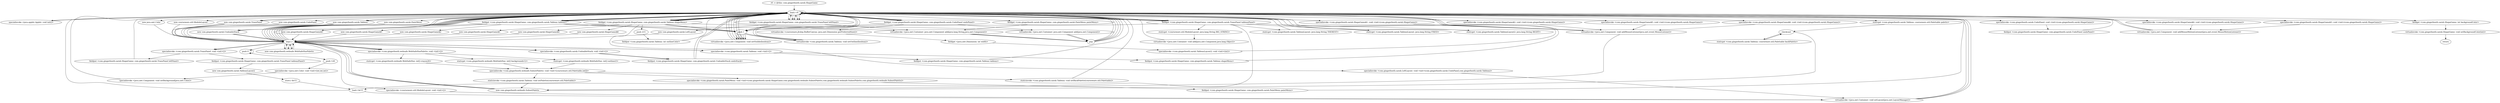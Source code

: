 digraph "" {
    "r0 := @this: com.gingerbooth.sarah.ShapeGame"
    "load.r r0"
    "r0 := @this: com.gingerbooth.sarah.ShapeGame"->"load.r r0";
    "specialinvoke <java.applet.Applet: void init()>"
    "load.r r0"->"specialinvoke <java.applet.Applet: void init()>";
    "specialinvoke <java.applet.Applet: void init()>"->"load.r r0";
    "new com.gingerbooth.sarah.UndoableStack"
    "load.r r0"->"new com.gingerbooth.sarah.UndoableStack";
    "dup1.r"
    "new com.gingerbooth.sarah.UndoableStack"->"dup1.r";
    "specialinvoke <com.gingerbooth.sarah.UndoableStack: void <init>()>"
    "dup1.r"->"specialinvoke <com.gingerbooth.sarah.UndoableStack: void <init>()>";
    "fieldput <com.gingerbooth.sarah.ShapeGame: com.gingerbooth.sarah.UndoableStack undoStack>"
    "specialinvoke <com.gingerbooth.sarah.UndoableStack: void <init>()>"->"fieldput <com.gingerbooth.sarah.ShapeGame: com.gingerbooth.sarah.UndoableStack undoStack>";
    "fieldput <com.gingerbooth.sarah.ShapeGame: com.gingerbooth.sarah.UndoableStack undoStack>"->"load.r r0";
    "new java.awt.Color"
    "load.r r0"->"new java.awt.Color";
    "new java.awt.Color"->"dup1.r";
    "push 0"
    "dup1.r"->"push 0";
    "push 0"->"push 0";
    "push 128"
    "push 0"->"push 128";
    "specialinvoke <java.awt.Color: void <init>(int,int,int)>"
    "push 128"->"specialinvoke <java.awt.Color: void <init>(int,int,int)>";
    "specialinvoke <java.awt.Component: void setBackground(java.awt.Color)>"
    "specialinvoke <java.awt.Color: void <init>(int,int,int)>"->"specialinvoke <java.awt.Component: void setBackground(java.awt.Color)>";
    "specialinvoke <java.awt.Component: void setBackground(java.awt.Color)>"->"load.r r0";
    "load.r r0"->"new com.gingerbooth.sarah.UndoableStack";
    "new com.gingerbooth.sarah.UndoableStack"->"dup1.r";
    "dup1.r"->"specialinvoke <com.gingerbooth.sarah.UndoableStack: void <init>()>";
    "specialinvoke <com.gingerbooth.sarah.UndoableStack: void <init>()>"->"fieldput <com.gingerbooth.sarah.ShapeGame: com.gingerbooth.sarah.UndoableStack undoStack>";
    "fieldput <com.gingerbooth.sarah.ShapeGame: com.gingerbooth.sarah.UndoableStack undoStack>"->"load.r r0";
    "new courseware.util.ModuleLayout"
    "load.r r0"->"new courseware.util.ModuleLayout";
    "new courseware.util.ModuleLayout"->"dup1.r";
    "specialinvoke <courseware.util.ModuleLayout: void <init>()>"
    "dup1.r"->"specialinvoke <courseware.util.ModuleLayout: void <init>()>";
    "virtualinvoke <java.awt.Container: void setLayout(java.awt.LayoutManager)>"
    "specialinvoke <courseware.util.ModuleLayout: void <init>()>"->"virtualinvoke <java.awt.Container: void setLayout(java.awt.LayoutManager)>";
    "virtualinvoke <java.awt.Container: void setLayout(java.awt.LayoutManager)>"->"load.r r0";
    "new com.gingerbooth.sarah.TransPanel"
    "load.r r0"->"new com.gingerbooth.sarah.TransPanel";
    "new com.gingerbooth.sarah.TransPanel"->"dup1.r";
    "specialinvoke <com.gingerbooth.sarah.TransPanel: void <init>()>"
    "dup1.r"->"specialinvoke <com.gingerbooth.sarah.TransPanel: void <init>()>";
    "fieldput <com.gingerbooth.sarah.ShapeGame: com.gingerbooth.sarah.TransPanel leftPanel>"
    "specialinvoke <com.gingerbooth.sarah.TransPanel: void <init>()>"->"fieldput <com.gingerbooth.sarah.ShapeGame: com.gingerbooth.sarah.TransPanel leftPanel>";
    "fieldput <com.gingerbooth.sarah.ShapeGame: com.gingerbooth.sarah.TransPanel leftPanel>"->"load.r r0";
    "new com.gingerbooth.sarah.UndoPanel"
    "load.r r0"->"new com.gingerbooth.sarah.UndoPanel";
    "new com.gingerbooth.sarah.UndoPanel"->"dup1.r";
    "dup1.r"->"load.r r0";
    "specialinvoke <com.gingerbooth.sarah.UndoPanel: void <init>(com.gingerbooth.sarah.ShapeGame)>"
    "load.r r0"->"specialinvoke <com.gingerbooth.sarah.UndoPanel: void <init>(com.gingerbooth.sarah.ShapeGame)>";
    "fieldput <com.gingerbooth.sarah.ShapeGame: com.gingerbooth.sarah.UndoPanel undoPanel>"
    "specialinvoke <com.gingerbooth.sarah.UndoPanel: void <init>(com.gingerbooth.sarah.ShapeGame)>"->"fieldput <com.gingerbooth.sarah.ShapeGame: com.gingerbooth.sarah.UndoPanel undoPanel>";
    "fieldput <com.gingerbooth.sarah.ShapeGame: com.gingerbooth.sarah.UndoPanel undoPanel>"->"load.r r0";
    "fieldget <com.gingerbooth.sarah.ShapeGame: com.gingerbooth.sarah.UndoPanel undoPanel>"
    "load.r r0"->"fieldget <com.gingerbooth.sarah.ShapeGame: com.gingerbooth.sarah.UndoPanel undoPanel>";
    "push 1"
    "fieldget <com.gingerbooth.sarah.ShapeGame: com.gingerbooth.sarah.UndoPanel undoPanel>"->"push 1";
    "virtualinvoke <java.awt.Component: void setVisible(boolean)>"
    "push 1"->"virtualinvoke <java.awt.Component: void setVisible(boolean)>";
    "virtualinvoke <java.awt.Component: void setVisible(boolean)>"->"load.r r0";
    "fieldget <com.gingerbooth.sarah.ShapeGame: com.gingerbooth.sarah.TransPanel leftPanel>"
    "load.r r0"->"fieldget <com.gingerbooth.sarah.ShapeGame: com.gingerbooth.sarah.TransPanel leftPanel>";
    "fieldget <com.gingerbooth.sarah.ShapeGame: com.gingerbooth.sarah.TransPanel leftPanel>"->"load.r r0";
    "load.r r0"->"fieldget <com.gingerbooth.sarah.ShapeGame: com.gingerbooth.sarah.UndoPanel undoPanel>";
    "virtualinvoke <java.awt.Container: java.awt.Component add(java.awt.Component)>"
    "fieldget <com.gingerbooth.sarah.ShapeGame: com.gingerbooth.sarah.UndoPanel undoPanel>"->"virtualinvoke <java.awt.Container: java.awt.Component add(java.awt.Component)>";
    "pop"
    "virtualinvoke <java.awt.Container: java.awt.Component add(java.awt.Component)>"->"pop";
    "pop"->"load.r r0";
    "load.r r0"->"fieldget <com.gingerbooth.sarah.ShapeGame: com.gingerbooth.sarah.TransPanel leftPanel>";
    "fieldget <com.gingerbooth.sarah.ShapeGame: com.gingerbooth.sarah.TransPanel leftPanel>"->"push 1";
    "push 1"->"virtualinvoke <java.awt.Component: void setVisible(boolean)>";
    "virtualinvoke <java.awt.Component: void setVisible(boolean)>"->"load.r r0";
    "load.r r0"->"new com.gingerbooth.sarah.TransPanel";
    "new com.gingerbooth.sarah.TransPanel"->"dup1.r";
    "dup1.r"->"specialinvoke <com.gingerbooth.sarah.TransPanel: void <init>()>";
    "fieldput <com.gingerbooth.sarah.ShapeGame: com.gingerbooth.sarah.TransPanel tableauPanel>"
    "specialinvoke <com.gingerbooth.sarah.TransPanel: void <init>()>"->"fieldput <com.gingerbooth.sarah.ShapeGame: com.gingerbooth.sarah.TransPanel tableauPanel>";
    "new com.gingerbooth.sarah.TableauLayout2"
    "fieldput <com.gingerbooth.sarah.ShapeGame: com.gingerbooth.sarah.TransPanel tableauPanel>"->"new com.gingerbooth.sarah.TableauLayout2";
    "store.r $r15"
    "new com.gingerbooth.sarah.TableauLayout2"->"store.r $r15";
    "load.r $r15"
    "store.r $r15"->"load.r $r15";
    "load.r $r15"->"load.r r0";
    "load.r r0"->"fieldget <com.gingerbooth.sarah.ShapeGame: com.gingerbooth.sarah.UndoPanel undoPanel>";
    "virtualinvoke <courseware.jfcdep.BufferCanvas: java.awt.Dimension getPreferredSize()>"
    "fieldget <com.gingerbooth.sarah.ShapeGame: com.gingerbooth.sarah.UndoPanel undoPanel>"->"virtualinvoke <courseware.jfcdep.BufferCanvas: java.awt.Dimension getPreferredSize()>";
    "fieldget <java.awt.Dimension: int width>"
    "virtualinvoke <courseware.jfcdep.BufferCanvas: java.awt.Dimension getPreferredSize()>"->"fieldget <java.awt.Dimension: int width>";
    "specialinvoke <com.gingerbooth.sarah.TableauLayout2: void <init>(int)>"
    "fieldget <java.awt.Dimension: int width>"->"specialinvoke <com.gingerbooth.sarah.TableauLayout2: void <init>(int)>";
    "specialinvoke <com.gingerbooth.sarah.TableauLayout2: void <init>(int)>"->"load.r r0";
    "fieldget <com.gingerbooth.sarah.ShapeGame: com.gingerbooth.sarah.TransPanel tableauPanel>"
    "load.r r0"->"fieldget <com.gingerbooth.sarah.ShapeGame: com.gingerbooth.sarah.TransPanel tableauPanel>";
    "fieldget <com.gingerbooth.sarah.ShapeGame: com.gingerbooth.sarah.TransPanel tableauPanel>"->"load.r $r15";
    "load.r $r15"->"virtualinvoke <java.awt.Container: void setLayout(java.awt.LayoutManager)>";
    "virtualinvoke <java.awt.Container: void setLayout(java.awt.LayoutManager)>"->"load.r r0";
    "load.r r0"->"load.r r0";
    "load.r r0"->"fieldget <com.gingerbooth.sarah.ShapeGame: com.gingerbooth.sarah.TransPanel tableauPanel>";
    "staticget <courseware.util.ModuleLayout: java.lang.String BIG_STRING>"
    "fieldget <com.gingerbooth.sarah.ShapeGame: com.gingerbooth.sarah.TransPanel tableauPanel>"->"staticget <courseware.util.ModuleLayout: java.lang.String BIG_STRING>";
    "virtualinvoke <java.awt.Container: void add(java.awt.Component,java.lang.Object)>"
    "staticget <courseware.util.ModuleLayout: java.lang.String BIG_STRING>"->"virtualinvoke <java.awt.Container: void add(java.awt.Component,java.lang.Object)>";
    "virtualinvoke <java.awt.Container: void add(java.awt.Component,java.lang.Object)>"->"load.r r0";
    "new com.gingerbooth.sarah.Tableau"
    "load.r r0"->"new com.gingerbooth.sarah.Tableau";
    "new com.gingerbooth.sarah.Tableau"->"dup1.r";
    "specialinvoke <com.gingerbooth.sarah.Tableau: void <init>()>"
    "dup1.r"->"specialinvoke <com.gingerbooth.sarah.Tableau: void <init>()>";
    "fieldput <com.gingerbooth.sarah.ShapeGame: com.gingerbooth.sarah.Tableau tableau>"
    "specialinvoke <com.gingerbooth.sarah.Tableau: void <init>()>"->"fieldput <com.gingerbooth.sarah.ShapeGame: com.gingerbooth.sarah.Tableau tableau>";
    "fieldput <com.gingerbooth.sarah.ShapeGame: com.gingerbooth.sarah.Tableau tableau>"->"load.r r0";
    "fieldget <com.gingerbooth.sarah.ShapeGame: com.gingerbooth.sarah.Tableau tableau>"
    "load.r r0"->"fieldget <com.gingerbooth.sarah.ShapeGame: com.gingerbooth.sarah.Tableau tableau>";
    "fieldget <com.gingerbooth.sarah.ShapeGame: com.gingerbooth.sarah.Tableau tableau>"->"push 1";
    "virtualinvoke <com.gingerbooth.sarah.Tableau: void setOutline(boolean)>"
    "push 1"->"virtualinvoke <com.gingerbooth.sarah.Tableau: void setOutline(boolean)>";
    "virtualinvoke <com.gingerbooth.sarah.Tableau: void setOutline(boolean)>"->"load.r r0";
    "load.r r0"->"fieldget <com.gingerbooth.sarah.ShapeGame: com.gingerbooth.sarah.Tableau tableau>";
    "fieldget <com.gingerbooth.sarah.ShapeGame: com.gingerbooth.sarah.Tableau tableau>"->"push 1";
    "push 1"->"virtualinvoke <java.awt.Component: void setVisible(boolean)>";
    "virtualinvoke <java.awt.Component: void setVisible(boolean)>"->"load.r r0";
    "load.r r0"->"fieldget <com.gingerbooth.sarah.ShapeGame: com.gingerbooth.sarah.TransPanel tableauPanel>";
    "staticget <com.gingerbooth.sarah.TableauLayout: java.lang.String THEREST>"
    "fieldget <com.gingerbooth.sarah.ShapeGame: com.gingerbooth.sarah.TransPanel tableauPanel>"->"staticget <com.gingerbooth.sarah.TableauLayout: java.lang.String THEREST>";
    "staticget <com.gingerbooth.sarah.TableauLayout: java.lang.String THEREST>"->"load.r r0";
    "load.r r0"->"fieldget <com.gingerbooth.sarah.ShapeGame: com.gingerbooth.sarah.Tableau tableau>";
    "virtualinvoke <java.awt.Container: java.awt.Component add(java.lang.String,java.awt.Component)>"
    "fieldget <com.gingerbooth.sarah.ShapeGame: com.gingerbooth.sarah.Tableau tableau>"->"virtualinvoke <java.awt.Container: java.awt.Component add(java.lang.String,java.awt.Component)>";
    "virtualinvoke <java.awt.Container: java.awt.Component add(java.lang.String,java.awt.Component)>"->"pop";
    "pop"->"load.r r0";
    "load.r r0"->"new com.gingerbooth.sarah.Tableau";
    "new com.gingerbooth.sarah.Tableau"->"dup1.r";
    "dup1.r"->"specialinvoke <com.gingerbooth.sarah.Tableau: void <init>()>";
    "fieldput <com.gingerbooth.sarah.ShapeGame: com.gingerbooth.sarah.Tableau shapeMenu>"
    "specialinvoke <com.gingerbooth.sarah.Tableau: void <init>()>"->"fieldput <com.gingerbooth.sarah.ShapeGame: com.gingerbooth.sarah.Tableau shapeMenu>";
    "fieldput <com.gingerbooth.sarah.ShapeGame: com.gingerbooth.sarah.Tableau shapeMenu>"->"load.r r0";
    "fieldget <com.gingerbooth.sarah.ShapeGame: com.gingerbooth.sarah.Tableau shapeMenu>"
    "load.r r0"->"fieldget <com.gingerbooth.sarah.ShapeGame: com.gingerbooth.sarah.Tableau shapeMenu>";
    "fieldget <com.gingerbooth.sarah.ShapeGame: com.gingerbooth.sarah.Tableau shapeMenu>"->"push 1";
    "push 1"->"virtualinvoke <com.gingerbooth.sarah.Tableau: void setOutline(boolean)>";
    "virtualinvoke <com.gingerbooth.sarah.Tableau: void setOutline(boolean)>"->"load.r r0";
    "load.r r0"->"fieldget <com.gingerbooth.sarah.ShapeGame: com.gingerbooth.sarah.Tableau shapeMenu>";
    "push 215"
    "fieldget <com.gingerbooth.sarah.ShapeGame: com.gingerbooth.sarah.Tableau shapeMenu>"->"push 215";
    "fieldput <com.gingerbooth.sarah.Tableau: int outlineColor>"
    "push 215"->"fieldput <com.gingerbooth.sarah.Tableau: int outlineColor>";
    "fieldput <com.gingerbooth.sarah.Tableau: int outlineColor>"->"load.r r0";
    "load.r r0"->"fieldget <com.gingerbooth.sarah.ShapeGame: com.gingerbooth.sarah.Tableau shapeMenu>";
    "fieldget <com.gingerbooth.sarah.ShapeGame: com.gingerbooth.sarah.Tableau shapeMenu>"->"push 1";
    "push 1"->"virtualinvoke <java.awt.Component: void setVisible(boolean)>";
    "virtualinvoke <java.awt.Component: void setVisible(boolean)>"->"load.r r0";
    "load.r r0"->"fieldget <com.gingerbooth.sarah.ShapeGame: com.gingerbooth.sarah.TransPanel leftPanel>";
    "fieldget <com.gingerbooth.sarah.ShapeGame: com.gingerbooth.sarah.TransPanel leftPanel>"->"load.r r0";
    "load.r r0"->"fieldget <com.gingerbooth.sarah.ShapeGame: com.gingerbooth.sarah.Tableau shapeMenu>";
    "fieldget <com.gingerbooth.sarah.ShapeGame: com.gingerbooth.sarah.Tableau shapeMenu>"->"virtualinvoke <java.awt.Container: java.awt.Component add(java.awt.Component)>";
    "virtualinvoke <java.awt.Container: java.awt.Component add(java.awt.Component)>"->"pop";
    "pop"->"load.r r0";
    "load.r r0"->"fieldget <com.gingerbooth.sarah.ShapeGame: com.gingerbooth.sarah.TransPanel leftPanel>";
    "new com.gingerbooth.sarah.LeftLayout"
    "fieldget <com.gingerbooth.sarah.ShapeGame: com.gingerbooth.sarah.TransPanel leftPanel>"->"new com.gingerbooth.sarah.LeftLayout";
    "new com.gingerbooth.sarah.LeftLayout"->"dup1.r";
    "dup1.r"->"load.r r0";
    "load.r r0"->"fieldget <com.gingerbooth.sarah.ShapeGame: com.gingerbooth.sarah.UndoPanel undoPanel>";
    "fieldget <com.gingerbooth.sarah.ShapeGame: com.gingerbooth.sarah.UndoPanel undoPanel>"->"load.r r0";
    "load.r r0"->"fieldget <com.gingerbooth.sarah.ShapeGame: com.gingerbooth.sarah.Tableau shapeMenu>";
    "specialinvoke <com.gingerbooth.sarah.LeftLayout: void <init>(com.gingerbooth.sarah.UndoPanel,com.gingerbooth.sarah.Tableau)>"
    "fieldget <com.gingerbooth.sarah.ShapeGame: com.gingerbooth.sarah.Tableau shapeMenu>"->"specialinvoke <com.gingerbooth.sarah.LeftLayout: void <init>(com.gingerbooth.sarah.UndoPanel,com.gingerbooth.sarah.Tableau)>";
    "specialinvoke <com.gingerbooth.sarah.LeftLayout: void <init>(com.gingerbooth.sarah.UndoPanel,com.gingerbooth.sarah.Tableau)>"->"virtualinvoke <java.awt.Container: void setLayout(java.awt.LayoutManager)>";
    "virtualinvoke <java.awt.Container: void setLayout(java.awt.LayoutManager)>"->"load.r r0";
    "load.r r0"->"fieldget <com.gingerbooth.sarah.ShapeGame: com.gingerbooth.sarah.TransPanel tableauPanel>";
    "staticget <com.gingerbooth.sarah.TableauLayout: java.lang.String FIXED>"
    "fieldget <com.gingerbooth.sarah.ShapeGame: com.gingerbooth.sarah.TransPanel tableauPanel>"->"staticget <com.gingerbooth.sarah.TableauLayout: java.lang.String FIXED>";
    "staticget <com.gingerbooth.sarah.TableauLayout: java.lang.String FIXED>"->"load.r r0";
    "load.r r0"->"fieldget <com.gingerbooth.sarah.ShapeGame: com.gingerbooth.sarah.TransPanel leftPanel>";
    "fieldget <com.gingerbooth.sarah.ShapeGame: com.gingerbooth.sarah.TransPanel leftPanel>"->"virtualinvoke <java.awt.Container: java.awt.Component add(java.lang.String,java.awt.Component)>";
    "virtualinvoke <java.awt.Container: java.awt.Component add(java.lang.String,java.awt.Component)>"->"pop";
    "pop"->"load.r r0";
    "load.r r0"->"fieldget <com.gingerbooth.sarah.ShapeGame: com.gingerbooth.sarah.TransPanel tableauPanel>";
    "fieldget <com.gingerbooth.sarah.ShapeGame: com.gingerbooth.sarah.TransPanel tableauPanel>"->"push 1";
    "push 1"->"virtualinvoke <java.awt.Component: void setVisible(boolean)>";
    "virtualinvoke <java.awt.Component: void setVisible(boolean)>"->"load.r r0";
    "load.r r0"->"push 1";
    "push 1"->"virtualinvoke <java.awt.Component: void setVisible(boolean)>";
    "virtualinvoke <java.awt.Component: void setVisible(boolean)>"->"load.r r0";
    "load.r r0"->"fieldget <com.gingerbooth.sarah.ShapeGame: com.gingerbooth.sarah.Tableau shapeMenu>";
    "new com.gingerbooth.sarah.ShapeGame$1"
    "fieldget <com.gingerbooth.sarah.ShapeGame: com.gingerbooth.sarah.Tableau shapeMenu>"->"new com.gingerbooth.sarah.ShapeGame$1";
    "new com.gingerbooth.sarah.ShapeGame$1"->"dup1.r";
    "dup1.r"->"load.r r0";
    "specialinvoke <com.gingerbooth.sarah.ShapeGame$1: void <init>(com.gingerbooth.sarah.ShapeGame)>"
    "load.r r0"->"specialinvoke <com.gingerbooth.sarah.ShapeGame$1: void <init>(com.gingerbooth.sarah.ShapeGame)>";
    "virtualinvoke <java.awt.Component: void addMouseListener(java.awt.event.MouseListener)>"
    "specialinvoke <com.gingerbooth.sarah.ShapeGame$1: void <init>(com.gingerbooth.sarah.ShapeGame)>"->"virtualinvoke <java.awt.Component: void addMouseListener(java.awt.event.MouseListener)>";
    "virtualinvoke <java.awt.Component: void addMouseListener(java.awt.event.MouseListener)>"->"load.r r0";
    "load.r r0"->"fieldget <com.gingerbooth.sarah.ShapeGame: com.gingerbooth.sarah.Tableau tableau>";
    "new com.gingerbooth.sarah.ShapeGame$2"
    "fieldget <com.gingerbooth.sarah.ShapeGame: com.gingerbooth.sarah.Tableau tableau>"->"new com.gingerbooth.sarah.ShapeGame$2";
    "new com.gingerbooth.sarah.ShapeGame$2"->"dup1.r";
    "dup1.r"->"load.r r0";
    "specialinvoke <com.gingerbooth.sarah.ShapeGame$2: void <init>(com.gingerbooth.sarah.ShapeGame)>"
    "load.r r0"->"specialinvoke <com.gingerbooth.sarah.ShapeGame$2: void <init>(com.gingerbooth.sarah.ShapeGame)>";
    "specialinvoke <com.gingerbooth.sarah.ShapeGame$2: void <init>(com.gingerbooth.sarah.ShapeGame)>"->"virtualinvoke <java.awt.Component: void addMouseListener(java.awt.event.MouseListener)>";
    "virtualinvoke <java.awt.Component: void addMouseListener(java.awt.event.MouseListener)>"->"load.r r0";
    "load.r r0"->"fieldget <com.gingerbooth.sarah.ShapeGame: com.gingerbooth.sarah.Tableau tableau>";
    "new com.gingerbooth.sarah.ShapeGame$3"
    "fieldget <com.gingerbooth.sarah.ShapeGame: com.gingerbooth.sarah.Tableau tableau>"->"new com.gingerbooth.sarah.ShapeGame$3";
    "new com.gingerbooth.sarah.ShapeGame$3"->"dup1.r";
    "dup1.r"->"load.r r0";
    "specialinvoke <com.gingerbooth.sarah.ShapeGame$3: void <init>(com.gingerbooth.sarah.ShapeGame)>"
    "load.r r0"->"specialinvoke <com.gingerbooth.sarah.ShapeGame$3: void <init>(com.gingerbooth.sarah.ShapeGame)>";
    "virtualinvoke <java.awt.Component: void addMouseMotionListener(java.awt.event.MouseMotionListener)>"
    "specialinvoke <com.gingerbooth.sarah.ShapeGame$3: void <init>(com.gingerbooth.sarah.ShapeGame)>"->"virtualinvoke <java.awt.Component: void addMouseMotionListener(java.awt.event.MouseMotionListener)>";
    "virtualinvoke <java.awt.Component: void addMouseMotionListener(java.awt.event.MouseMotionListener)>"->"load.r r0";
    "load.r r0"->"fieldget <com.gingerbooth.sarah.ShapeGame: com.gingerbooth.sarah.Tableau shapeMenu>";
    "new com.gingerbooth.sarah.ShapeGame$4"
    "fieldget <com.gingerbooth.sarah.ShapeGame: com.gingerbooth.sarah.Tableau shapeMenu>"->"new com.gingerbooth.sarah.ShapeGame$4";
    "new com.gingerbooth.sarah.ShapeGame$4"->"dup1.r";
    "dup1.r"->"load.r r0";
    "specialinvoke <com.gingerbooth.sarah.ShapeGame$4: void <init>(com.gingerbooth.sarah.ShapeGame)>"
    "load.r r0"->"specialinvoke <com.gingerbooth.sarah.ShapeGame$4: void <init>(com.gingerbooth.sarah.ShapeGame)>";
    "specialinvoke <com.gingerbooth.sarah.ShapeGame$4: void <init>(com.gingerbooth.sarah.ShapeGame)>"->"virtualinvoke <java.awt.Component: void addMouseMotionListener(java.awt.event.MouseMotionListener)>";
    "virtualinvoke <java.awt.Component: void addMouseMotionListener(java.awt.event.MouseMotionListener)>"->"load.r r0";
    "load.r r0"->"fieldget <com.gingerbooth.sarah.ShapeGame: com.gingerbooth.sarah.Tableau tableau>";
    "new com.gingerbooth.sarah.ShapeGame$5"
    "fieldget <com.gingerbooth.sarah.ShapeGame: com.gingerbooth.sarah.Tableau tableau>"->"new com.gingerbooth.sarah.ShapeGame$5";
    "new com.gingerbooth.sarah.ShapeGame$5"->"dup1.r";
    "dup1.r"->"load.r r0";
    "specialinvoke <com.gingerbooth.sarah.ShapeGame$5: void <init>(com.gingerbooth.sarah.ShapeGame)>"
    "load.r r0"->"specialinvoke <com.gingerbooth.sarah.ShapeGame$5: void <init>(com.gingerbooth.sarah.ShapeGame)>";
    "specialinvoke <com.gingerbooth.sarah.ShapeGame$5: void <init>(com.gingerbooth.sarah.ShapeGame)>"->"virtualinvoke <java.awt.Component: void addMouseListener(java.awt.event.MouseListener)>";
    "virtualinvoke <java.awt.Component: void addMouseListener(java.awt.event.MouseListener)>"->"load.r r0";
    "load.r r0"->"fieldget <com.gingerbooth.sarah.ShapeGame: com.gingerbooth.sarah.Tableau shapeMenu>";
    "new com.gingerbooth.sarah.ShapeGame$6"
    "fieldget <com.gingerbooth.sarah.ShapeGame: com.gingerbooth.sarah.Tableau shapeMenu>"->"new com.gingerbooth.sarah.ShapeGame$6";
    "new com.gingerbooth.sarah.ShapeGame$6"->"dup1.r";
    "dup1.r"->"load.r r0";
    "specialinvoke <com.gingerbooth.sarah.ShapeGame$6: void <init>(com.gingerbooth.sarah.ShapeGame)>"
    "load.r r0"->"specialinvoke <com.gingerbooth.sarah.ShapeGame$6: void <init>(com.gingerbooth.sarah.ShapeGame)>";
    "specialinvoke <com.gingerbooth.sarah.ShapeGame$6: void <init>(com.gingerbooth.sarah.ShapeGame)>"->"virtualinvoke <java.awt.Component: void addMouseListener(java.awt.event.MouseListener)>";
    "new com.gingerbooth.websafe.SubsetPalette"
    "virtualinvoke <java.awt.Component: void addMouseListener(java.awt.event.MouseListener)>"->"new com.gingerbooth.websafe.SubsetPalette";
    "new com.gingerbooth.websafe.SubsetPalette"->"dup1.r";
    "new com.gingerbooth.websafe.WebSafeHuePalette"
    "dup1.r"->"new com.gingerbooth.websafe.WebSafeHuePalette";
    "new com.gingerbooth.websafe.WebSafeHuePalette"->"dup1.r";
    "specialinvoke <com.gingerbooth.websafe.WebSafeHuePalette: void <init>()>"
    "dup1.r"->"specialinvoke <com.gingerbooth.websafe.WebSafeHuePalette: void <init>()>";
    "staticget <com.gingerbooth.websafe.WebSafeHue: int[] crayon26>"
    "specialinvoke <com.gingerbooth.websafe.WebSafeHuePalette: void <init>()>"->"staticget <com.gingerbooth.websafe.WebSafeHue: int[] crayon26>";
    "specialinvoke <com.gingerbooth.websafe.SubsetPalette: void <init>(courseware.util.Palettable,int[])>"
    "staticget <com.gingerbooth.websafe.WebSafeHue: int[] crayon26>"->"specialinvoke <com.gingerbooth.websafe.SubsetPalette: void <init>(courseware.util.Palettable,int[])>";
    "staticinvoke <com.gingerbooth.sarah.Tableau: void setPalette(courseware.util.Palettable)>"
    "specialinvoke <com.gingerbooth.websafe.SubsetPalette: void <init>(courseware.util.Palettable,int[])>"->"staticinvoke <com.gingerbooth.sarah.Tableau: void setPalette(courseware.util.Palettable)>";
    "staticinvoke <com.gingerbooth.sarah.Tableau: void setPalette(courseware.util.Palettable)>"->"new com.gingerbooth.websafe.SubsetPalette";
    "new com.gingerbooth.websafe.SubsetPalette"->"dup1.r";
    "dup1.r"->"new com.gingerbooth.websafe.WebSafeHuePalette";
    "new com.gingerbooth.websafe.WebSafeHuePalette"->"dup1.r";
    "dup1.r"->"specialinvoke <com.gingerbooth.websafe.WebSafeHuePalette: void <init>()>";
    "staticget <com.gingerbooth.websafe.WebSafeHue: int[] backgrounds12>"
    "specialinvoke <com.gingerbooth.websafe.WebSafeHuePalette: void <init>()>"->"staticget <com.gingerbooth.websafe.WebSafeHue: int[] backgrounds12>";
    "staticget <com.gingerbooth.websafe.WebSafeHue: int[] backgrounds12>"->"specialinvoke <com.gingerbooth.websafe.SubsetPalette: void <init>(courseware.util.Palettable,int[])>";
    "staticinvoke <com.gingerbooth.sarah.Tableau: void setBackPalette(courseware.util.Palettable)>"
    "specialinvoke <com.gingerbooth.websafe.SubsetPalette: void <init>(courseware.util.Palettable,int[])>"->"staticinvoke <com.gingerbooth.sarah.Tableau: void setBackPalette(courseware.util.Palettable)>";
    "staticinvoke <com.gingerbooth.sarah.Tableau: void setBackPalette(courseware.util.Palettable)>"->"load.r r0";
    "new com.gingerbooth.sarah.PaintMenu"
    "load.r r0"->"new com.gingerbooth.sarah.PaintMenu";
    "new com.gingerbooth.sarah.PaintMenu"->"dup1.r";
    "dup1.r"->"load.r r0";
    "staticget <com.gingerbooth.sarah.Tableau: courseware.util.Palettable palette>"
    "load.r r0"->"staticget <com.gingerbooth.sarah.Tableau: courseware.util.Palettable palette>";
    "checkcast"
    "staticget <com.gingerbooth.sarah.Tableau: courseware.util.Palettable palette>"->"checkcast";
    "staticget <com.gingerbooth.sarah.Tableau: courseware.util.Palettable backPalette>"
    "checkcast"->"staticget <com.gingerbooth.sarah.Tableau: courseware.util.Palettable backPalette>";
    "staticget <com.gingerbooth.sarah.Tableau: courseware.util.Palettable backPalette>"->"checkcast";
    "checkcast"->"new com.gingerbooth.websafe.SubsetPalette";
    "new com.gingerbooth.websafe.SubsetPalette"->"dup1.r";
    "dup1.r"->"new com.gingerbooth.websafe.WebSafeHuePalette";
    "new com.gingerbooth.websafe.WebSafeHuePalette"->"dup1.r";
    "dup1.r"->"specialinvoke <com.gingerbooth.websafe.WebSafeHuePalette: void <init>()>";
    "staticget <com.gingerbooth.websafe.WebSafeHue: int[] outlines5>"
    "specialinvoke <com.gingerbooth.websafe.WebSafeHuePalette: void <init>()>"->"staticget <com.gingerbooth.websafe.WebSafeHue: int[] outlines5>";
    "staticget <com.gingerbooth.websafe.WebSafeHue: int[] outlines5>"->"specialinvoke <com.gingerbooth.websafe.SubsetPalette: void <init>(courseware.util.Palettable,int[])>";
    "specialinvoke <com.gingerbooth.sarah.PaintMenu: void <init>(com.gingerbooth.sarah.ShapeGame,com.gingerbooth.websafe.SubsetPalette,com.gingerbooth.websafe.SubsetPalette,com.gingerbooth.websafe.SubsetPalette)>"
    "specialinvoke <com.gingerbooth.websafe.SubsetPalette: void <init>(courseware.util.Palettable,int[])>"->"specialinvoke <com.gingerbooth.sarah.PaintMenu: void <init>(com.gingerbooth.sarah.ShapeGame,com.gingerbooth.websafe.SubsetPalette,com.gingerbooth.websafe.SubsetPalette,com.gingerbooth.websafe.SubsetPalette)>";
    "fieldput <com.gingerbooth.sarah.ShapeGame: com.gingerbooth.sarah.PaintMenu paintMenu>"
    "specialinvoke <com.gingerbooth.sarah.PaintMenu: void <init>(com.gingerbooth.sarah.ShapeGame,com.gingerbooth.websafe.SubsetPalette,com.gingerbooth.websafe.SubsetPalette,com.gingerbooth.websafe.SubsetPalette)>"->"fieldput <com.gingerbooth.sarah.ShapeGame: com.gingerbooth.sarah.PaintMenu paintMenu>";
    "fieldput <com.gingerbooth.sarah.ShapeGame: com.gingerbooth.sarah.PaintMenu paintMenu>"->"load.r r0";
    "load.r r0"->"fieldget <com.gingerbooth.sarah.ShapeGame: com.gingerbooth.sarah.TransPanel tableauPanel>";
    "staticget <com.gingerbooth.sarah.TableauLayout2: java.lang.String RIGHT>"
    "fieldget <com.gingerbooth.sarah.ShapeGame: com.gingerbooth.sarah.TransPanel tableauPanel>"->"staticget <com.gingerbooth.sarah.TableauLayout2: java.lang.String RIGHT>";
    "staticget <com.gingerbooth.sarah.TableauLayout2: java.lang.String RIGHT>"->"load.r r0";
    "fieldget <com.gingerbooth.sarah.ShapeGame: com.gingerbooth.sarah.PaintMenu paintMenu>"
    "load.r r0"->"fieldget <com.gingerbooth.sarah.ShapeGame: com.gingerbooth.sarah.PaintMenu paintMenu>";
    "fieldget <com.gingerbooth.sarah.ShapeGame: com.gingerbooth.sarah.PaintMenu paintMenu>"->"virtualinvoke <java.awt.Container: java.awt.Component add(java.lang.String,java.awt.Component)>";
    "virtualinvoke <java.awt.Container: java.awt.Component add(java.lang.String,java.awt.Component)>"->"pop";
    "pop"->"load.r r0";
    "load.r r0"->"load.r r0";
    "fieldget <com.gingerbooth.sarah.ShapeGame: int backgroundColor>"
    "load.r r0"->"fieldget <com.gingerbooth.sarah.ShapeGame: int backgroundColor>";
    "virtualinvoke <com.gingerbooth.sarah.ShapeGame: void setBackgroundColor(int)>"
    "fieldget <com.gingerbooth.sarah.ShapeGame: int backgroundColor>"->"virtualinvoke <com.gingerbooth.sarah.ShapeGame: void setBackgroundColor(int)>";
    "return"
    "virtualinvoke <com.gingerbooth.sarah.ShapeGame: void setBackgroundColor(int)>"->"return";
}
